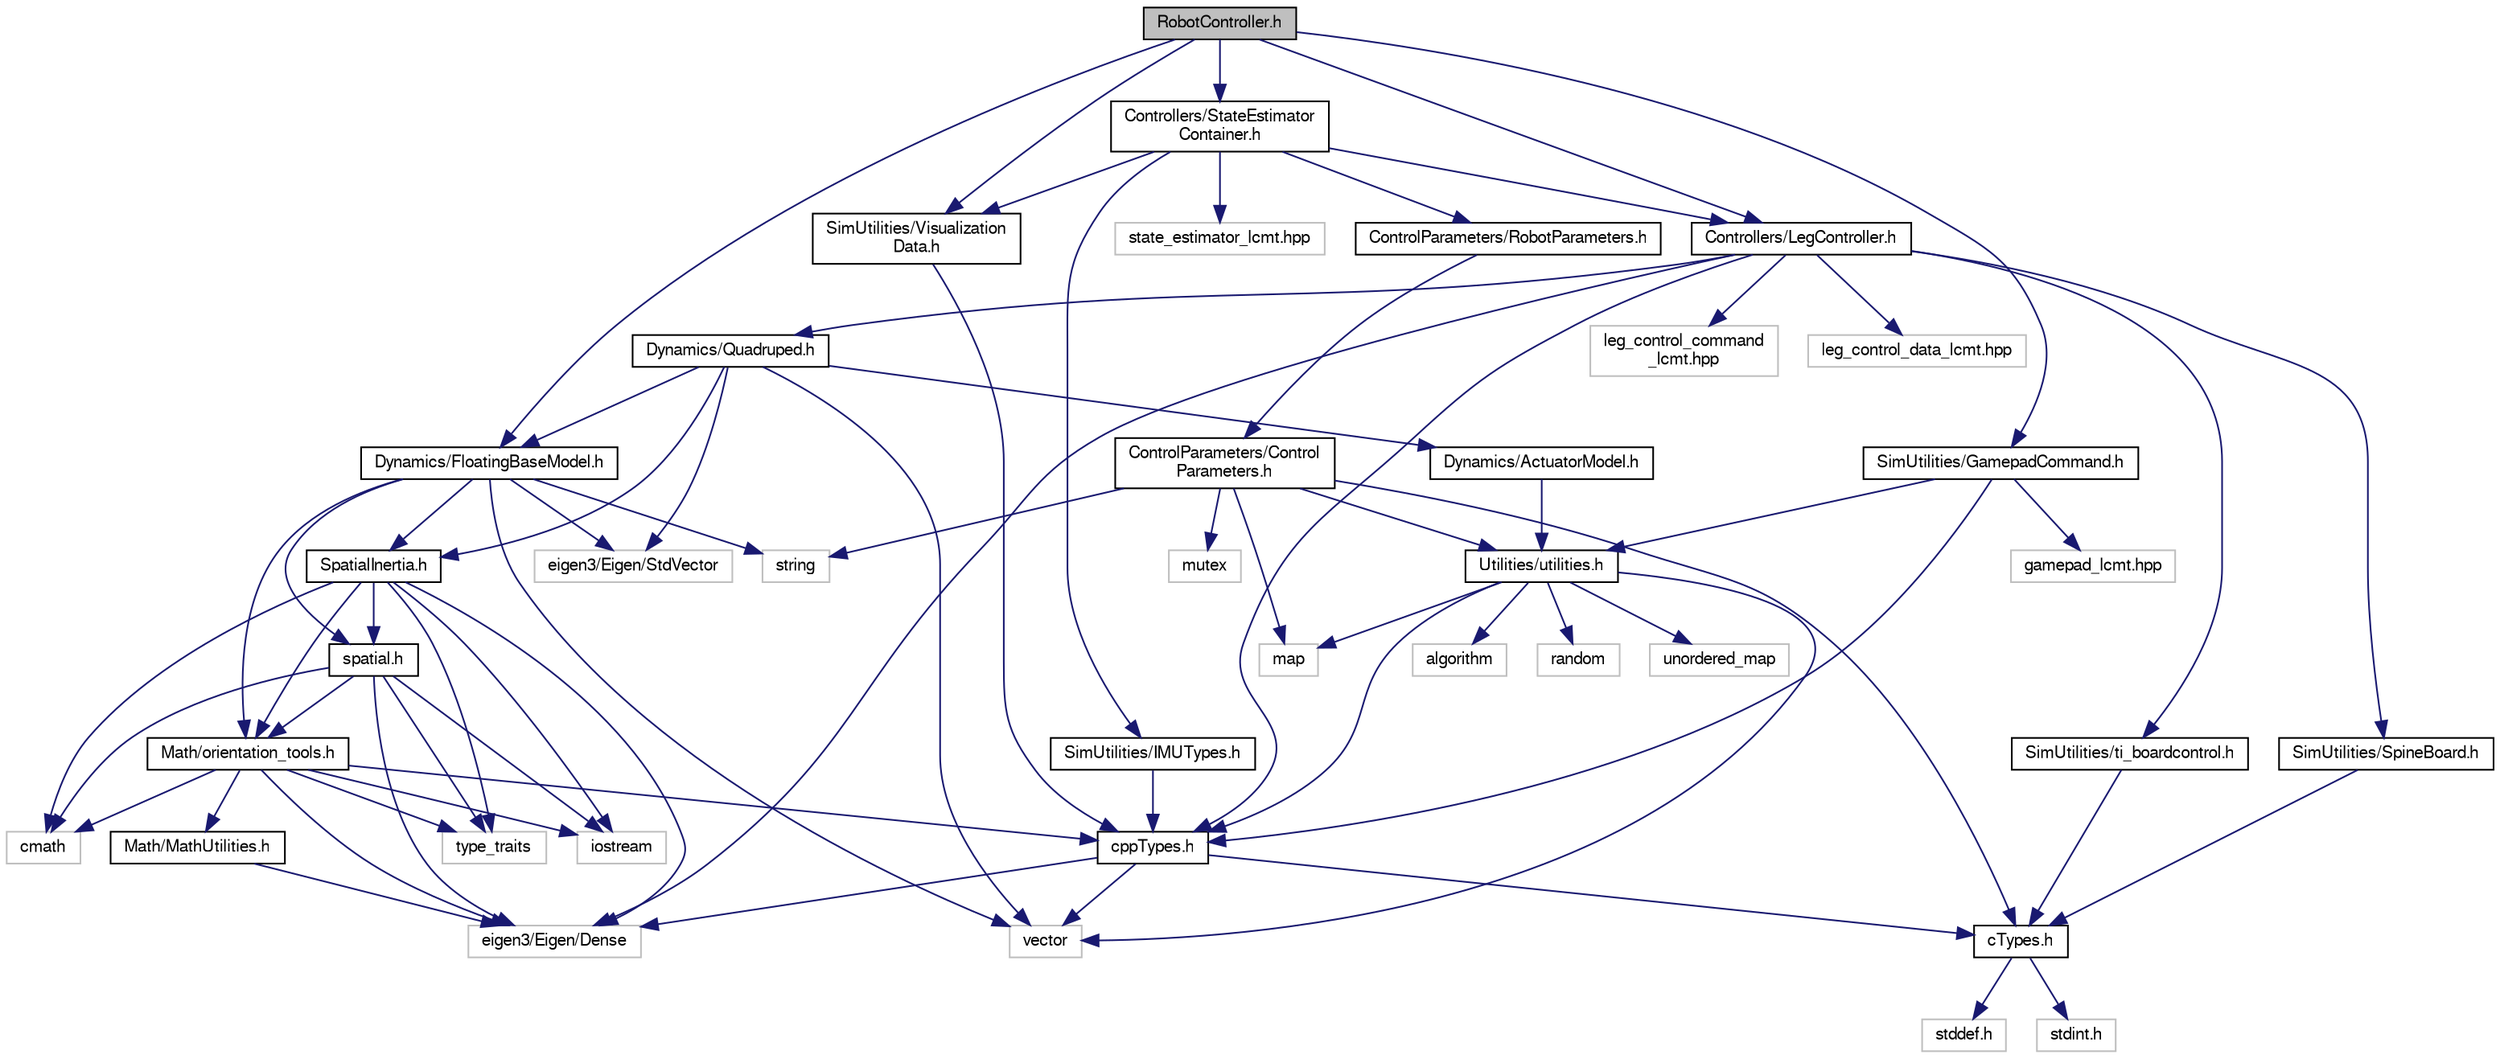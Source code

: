 digraph "RobotController.h"
{
  edge [fontname="FreeSans",fontsize="10",labelfontname="FreeSans",labelfontsize="10"];
  node [fontname="FreeSans",fontsize="10",shape=record];
  Node1 [label="RobotController.h",height=0.2,width=0.4,color="black", fillcolor="grey75", style="filled", fontcolor="black"];
  Node1 -> Node2 [color="midnightblue",fontsize="10",style="solid",fontname="FreeSans"];
  Node2 [label="Controllers/LegController.h",height=0.2,width=0.4,color="black", fillcolor="white", style="filled",URL="$d0/d41/_leg_controller_8h.html",tooltip="Common Leg Control Interface and Leg Control Algorithms. "];
  Node2 -> Node3 [color="midnightblue",fontsize="10",style="solid",fontname="FreeSans"];
  Node3 [label="eigen3/Eigen/Dense",height=0.2,width=0.4,color="grey75", fillcolor="white", style="filled"];
  Node2 -> Node4 [color="midnightblue",fontsize="10",style="solid",fontname="FreeSans"];
  Node4 [label="leg_control_command\l_lcmt.hpp",height=0.2,width=0.4,color="grey75", fillcolor="white", style="filled"];
  Node2 -> Node5 [color="midnightblue",fontsize="10",style="solid",fontname="FreeSans"];
  Node5 [label="leg_control_data_lcmt.hpp",height=0.2,width=0.4,color="grey75", fillcolor="white", style="filled"];
  Node2 -> Node6 [color="midnightblue",fontsize="10",style="solid",fontname="FreeSans"];
  Node6 [label="Dynamics/Quadruped.h",height=0.2,width=0.4,color="black", fillcolor="white", style="filled",URL="$d3/dc7/_quadruped_8h.html",tooltip="Data structure containing parameters for quadruped robot. "];
  Node6 -> Node7 [color="midnightblue",fontsize="10",style="solid",fontname="FreeSans"];
  Node7 [label="Dynamics/ActuatorModel.h",height=0.2,width=0.4,color="black", fillcolor="white", style="filled",URL="$db/dbb/_actuator_model_8h.html",tooltip="Model of actuator Includes friction, max torque, and motor torque speed curve. "];
  Node7 -> Node8 [color="midnightblue",fontsize="10",style="solid",fontname="FreeSans"];
  Node8 [label="Utilities/utilities.h",height=0.2,width=0.4,color="black", fillcolor="white", style="filled",URL="$de/df0/utilities_8h.html"];
  Node8 -> Node9 [color="midnightblue",fontsize="10",style="solid",fontname="FreeSans"];
  Node9 [label="algorithm",height=0.2,width=0.4,color="grey75", fillcolor="white", style="filled"];
  Node8 -> Node10 [color="midnightblue",fontsize="10",style="solid",fontname="FreeSans"];
  Node10 [label="map",height=0.2,width=0.4,color="grey75", fillcolor="white", style="filled"];
  Node8 -> Node11 [color="midnightblue",fontsize="10",style="solid",fontname="FreeSans"];
  Node11 [label="random",height=0.2,width=0.4,color="grey75", fillcolor="white", style="filled"];
  Node8 -> Node12 [color="midnightblue",fontsize="10",style="solid",fontname="FreeSans"];
  Node12 [label="unordered_map",height=0.2,width=0.4,color="grey75", fillcolor="white", style="filled"];
  Node8 -> Node13 [color="midnightblue",fontsize="10",style="solid",fontname="FreeSans"];
  Node13 [label="vector",height=0.2,width=0.4,color="grey75", fillcolor="white", style="filled"];
  Node8 -> Node14 [color="midnightblue",fontsize="10",style="solid",fontname="FreeSans"];
  Node14 [label="cppTypes.h",height=0.2,width=0.4,color="black", fillcolor="white", style="filled",URL="$d9/d8e/cpp_types_8h.html"];
  Node14 -> Node3 [color="midnightblue",fontsize="10",style="solid",fontname="FreeSans"];
  Node14 -> Node13 [color="midnightblue",fontsize="10",style="solid",fontname="FreeSans"];
  Node14 -> Node15 [color="midnightblue",fontsize="10",style="solid",fontname="FreeSans"];
  Node15 [label="cTypes.h",height=0.2,width=0.4,color="black", fillcolor="white", style="filled",URL="$d0/d99/c_types_8h.html",tooltip="Common types that are only valid in C++. "];
  Node15 -> Node16 [color="midnightblue",fontsize="10",style="solid",fontname="FreeSans"];
  Node16 [label="stddef.h",height=0.2,width=0.4,color="grey75", fillcolor="white", style="filled"];
  Node15 -> Node17 [color="midnightblue",fontsize="10",style="solid",fontname="FreeSans"];
  Node17 [label="stdint.h",height=0.2,width=0.4,color="grey75", fillcolor="white", style="filled"];
  Node6 -> Node18 [color="midnightblue",fontsize="10",style="solid",fontname="FreeSans"];
  Node18 [label="Dynamics/FloatingBaseModel.h",height=0.2,width=0.4,color="black", fillcolor="white", style="filled",URL="$d5/d9a/_floating_base_model_8h.html",tooltip="Implementation of Rigid Body Floating Base model data structure. "];
  Node18 -> Node19 [color="midnightblue",fontsize="10",style="solid",fontname="FreeSans"];
  Node19 [label="Math/orientation_tools.h",height=0.2,width=0.4,color="black", fillcolor="white", style="filled",URL="$d4/dfb/orientation__tools_8h.html",tooltip="Utility functions for 3D rotations. "];
  Node19 -> Node20 [color="midnightblue",fontsize="10",style="solid",fontname="FreeSans"];
  Node20 [label="Math/MathUtilities.h",height=0.2,width=0.4,color="black", fillcolor="white", style="filled",URL="$de/dda/_math_utilities_8h.html",tooltip="Utility functions for math. "];
  Node20 -> Node3 [color="midnightblue",fontsize="10",style="solid",fontname="FreeSans"];
  Node19 -> Node14 [color="midnightblue",fontsize="10",style="solid",fontname="FreeSans"];
  Node19 -> Node3 [color="midnightblue",fontsize="10",style="solid",fontname="FreeSans"];
  Node19 -> Node21 [color="midnightblue",fontsize="10",style="solid",fontname="FreeSans"];
  Node21 [label="cmath",height=0.2,width=0.4,color="grey75", fillcolor="white", style="filled"];
  Node19 -> Node22 [color="midnightblue",fontsize="10",style="solid",fontname="FreeSans"];
  Node22 [label="iostream",height=0.2,width=0.4,color="grey75", fillcolor="white", style="filled"];
  Node19 -> Node23 [color="midnightblue",fontsize="10",style="solid",fontname="FreeSans"];
  Node23 [label="type_traits",height=0.2,width=0.4,color="grey75", fillcolor="white", style="filled"];
  Node18 -> Node24 [color="midnightblue",fontsize="10",style="solid",fontname="FreeSans"];
  Node24 [label="SpatialInertia.h",height=0.2,width=0.4,color="black", fillcolor="white", style="filled",URL="$d4/d7d/_spatial_inertia_8h.html",tooltip="Class representing spatial inertia tensors. "];
  Node24 -> Node19 [color="midnightblue",fontsize="10",style="solid",fontname="FreeSans"];
  Node24 -> Node25 [color="midnightblue",fontsize="10",style="solid",fontname="FreeSans"];
  Node25 [label="spatial.h",height=0.2,width=0.4,color="black", fillcolor="white", style="filled",URL="$d9/dc8/spatial_8h.html",tooltip="Utility functions for manipulating spatial quantities. "];
  Node25 -> Node19 [color="midnightblue",fontsize="10",style="solid",fontname="FreeSans"];
  Node25 -> Node3 [color="midnightblue",fontsize="10",style="solid",fontname="FreeSans"];
  Node25 -> Node21 [color="midnightblue",fontsize="10",style="solid",fontname="FreeSans"];
  Node25 -> Node22 [color="midnightblue",fontsize="10",style="solid",fontname="FreeSans"];
  Node25 -> Node23 [color="midnightblue",fontsize="10",style="solid",fontname="FreeSans"];
  Node24 -> Node21 [color="midnightblue",fontsize="10",style="solid",fontname="FreeSans"];
  Node24 -> Node22 [color="midnightblue",fontsize="10",style="solid",fontname="FreeSans"];
  Node24 -> Node23 [color="midnightblue",fontsize="10",style="solid",fontname="FreeSans"];
  Node24 -> Node3 [color="midnightblue",fontsize="10",style="solid",fontname="FreeSans"];
  Node18 -> Node25 [color="midnightblue",fontsize="10",style="solid",fontname="FreeSans"];
  Node18 -> Node26 [color="midnightblue",fontsize="10",style="solid",fontname="FreeSans"];
  Node26 [label="eigen3/Eigen/StdVector",height=0.2,width=0.4,color="grey75", fillcolor="white", style="filled"];
  Node18 -> Node27 [color="midnightblue",fontsize="10",style="solid",fontname="FreeSans"];
  Node27 [label="string",height=0.2,width=0.4,color="grey75", fillcolor="white", style="filled"];
  Node18 -> Node13 [color="midnightblue",fontsize="10",style="solid",fontname="FreeSans"];
  Node6 -> Node24 [color="midnightblue",fontsize="10",style="solid",fontname="FreeSans"];
  Node6 -> Node26 [color="midnightblue",fontsize="10",style="solid",fontname="FreeSans"];
  Node6 -> Node13 [color="midnightblue",fontsize="10",style="solid",fontname="FreeSans"];
  Node2 -> Node28 [color="midnightblue",fontsize="10",style="solid",fontname="FreeSans"];
  Node28 [label="SimUtilities/SpineBoard.h",height=0.2,width=0.4,color="black", fillcolor="white", style="filled",URL="$d0/d6a/_spine_board_8h.html",tooltip="Spine Board Code, used to simulate the SpineBoard. "];
  Node28 -> Node15 [color="midnightblue",fontsize="10",style="solid",fontname="FreeSans"];
  Node2 -> Node29 [color="midnightblue",fontsize="10",style="solid",fontname="FreeSans"];
  Node29 [label="SimUtilities/ti_boardcontrol.h",height=0.2,width=0.4,color="black", fillcolor="white", style="filled",URL="$d9/d42/ti__boardcontrol_8h.html"];
  Node29 -> Node15 [color="midnightblue",fontsize="10",style="solid",fontname="FreeSans"];
  Node2 -> Node14 [color="midnightblue",fontsize="10",style="solid",fontname="FreeSans"];
  Node1 -> Node18 [color="midnightblue",fontsize="10",style="solid",fontname="FreeSans"];
  Node1 -> Node30 [color="midnightblue",fontsize="10",style="solid",fontname="FreeSans"];
  Node30 [label="Controllers/StateEstimator\lContainer.h",height=0.2,width=0.4,color="black", fillcolor="white", style="filled",URL="$d8/d87/_state_estimator_container_8h.html"];
  Node30 -> Node31 [color="midnightblue",fontsize="10",style="solid",fontname="FreeSans"];
  Node31 [label="ControlParameters/RobotParameters.h",height=0.2,width=0.4,color="black", fillcolor="white", style="filled",URL="$d9/d53/_robot_parameters_8h.html"];
  Node31 -> Node32 [color="midnightblue",fontsize="10",style="solid",fontname="FreeSans"];
  Node32 [label="ControlParameters/Control\lParameters.h",height=0.2,width=0.4,color="black", fillcolor="white", style="filled",URL="$d2/d01/_control_parameters_8h.html",tooltip="Interface to set gains/control parameters for simulator and robot These are designed to be updated in..."];
  Node32 -> Node10 [color="midnightblue",fontsize="10",style="solid",fontname="FreeSans"];
  Node32 -> Node33 [color="midnightblue",fontsize="10",style="solid",fontname="FreeSans"];
  Node33 [label="mutex",height=0.2,width=0.4,color="grey75", fillcolor="white", style="filled"];
  Node32 -> Node27 [color="midnightblue",fontsize="10",style="solid",fontname="FreeSans"];
  Node32 -> Node8 [color="midnightblue",fontsize="10",style="solid",fontname="FreeSans"];
  Node32 -> Node15 [color="midnightblue",fontsize="10",style="solid",fontname="FreeSans"];
  Node30 -> Node2 [color="midnightblue",fontsize="10",style="solid",fontname="FreeSans"];
  Node30 -> Node34 [color="midnightblue",fontsize="10",style="solid",fontname="FreeSans"];
  Node34 [label="SimUtilities/IMUTypes.h",height=0.2,width=0.4,color="black", fillcolor="white", style="filled",URL="$d0/df2/_i_m_u_types_8h.html",tooltip="Data from IMUs. "];
  Node34 -> Node14 [color="midnightblue",fontsize="10",style="solid",fontname="FreeSans"];
  Node30 -> Node35 [color="midnightblue",fontsize="10",style="solid",fontname="FreeSans"];
  Node35 [label="SimUtilities/Visualization\lData.h",height=0.2,width=0.4,color="black", fillcolor="white", style="filled",URL="$df/d0d/_visualization_data_8h.html"];
  Node35 -> Node14 [color="midnightblue",fontsize="10",style="solid",fontname="FreeSans"];
  Node30 -> Node36 [color="midnightblue",fontsize="10",style="solid",fontname="FreeSans"];
  Node36 [label="state_estimator_lcmt.hpp",height=0.2,width=0.4,color="grey75", fillcolor="white", style="filled"];
  Node1 -> Node35 [color="midnightblue",fontsize="10",style="solid",fontname="FreeSans"];
  Node1 -> Node37 [color="midnightblue",fontsize="10",style="solid",fontname="FreeSans"];
  Node37 [label="SimUtilities/GamepadCommand.h",height=0.2,width=0.4,color="black", fillcolor="white", style="filled",URL="$d7/d24/_gamepad_command_8h.html",tooltip="The GamepadCommand type containing joystick information. "];
  Node37 -> Node8 [color="midnightblue",fontsize="10",style="solid",fontname="FreeSans"];
  Node37 -> Node14 [color="midnightblue",fontsize="10",style="solid",fontname="FreeSans"];
  Node37 -> Node38 [color="midnightblue",fontsize="10",style="solid",fontname="FreeSans"];
  Node38 [label="gamepad_lcmt.hpp",height=0.2,width=0.4,color="grey75", fillcolor="white", style="filled"];
}
